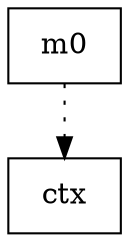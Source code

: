 digraph {
ctx [ label=" ctx " shape= box ]
m0 [ label=" m0 " shape= box ]

"m0" -> "ctx" [style= dotted ]
}
